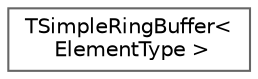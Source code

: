 digraph "Graphical Class Hierarchy"
{
 // INTERACTIVE_SVG=YES
 // LATEX_PDF_SIZE
  bgcolor="transparent";
  edge [fontname=Helvetica,fontsize=10,labelfontname=Helvetica,labelfontsize=10];
  node [fontname=Helvetica,fontsize=10,shape=box,height=0.2,width=0.4];
  rankdir="LR";
  Node0 [id="Node000000",label="TSimpleRingBuffer\<\l ElementType \>",height=0.2,width=0.4,color="grey40", fillcolor="white", style="filled",URL="$de/d97/classTSimpleRingBuffer.html",tooltip=" "];
}
